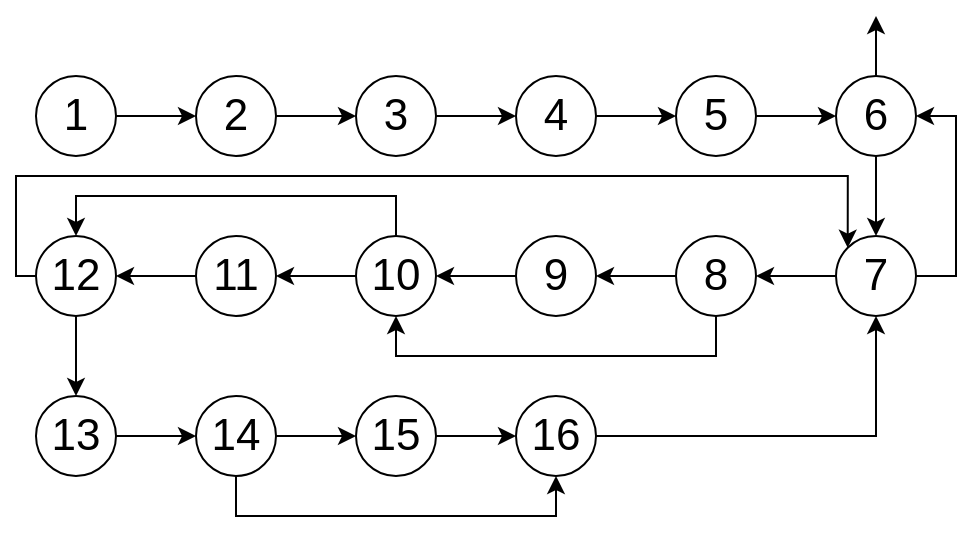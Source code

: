 <mxfile version="20.6.0" type="device"><diagram id="dowhCvBdt1XiSA0Q6il9" name="Страница 1"><mxGraphModel dx="1422" dy="794" grid="1" gridSize="10" guides="1" tooltips="1" connect="1" arrows="1" fold="1" page="1" pageScale="1" pageWidth="1654" pageHeight="1169" math="0" shadow="0"><root><mxCell id="0"/><mxCell id="1" parent="0"/><mxCell id="JyElD0zoQAbUA7hhbYBN-25" style="edgeStyle=orthogonalEdgeStyle;rounded=0;orthogonalLoop=1;jettySize=auto;html=1;entryX=0;entryY=0.5;entryDx=0;entryDy=0;fontSize=22;" parent="1" source="JyElD0zoQAbUA7hhbYBN-1" target="JyElD0zoQAbUA7hhbYBN-2" edge="1"><mxGeometry relative="1" as="geometry"/></mxCell><mxCell id="JyElD0zoQAbUA7hhbYBN-1" value="&lt;font style=&quot;font-size: 22px;&quot;&gt;1&lt;/font&gt;" style="ellipse;whiteSpace=wrap;html=1;aspect=fixed;" parent="1" vertex="1"><mxGeometry x="160" y="120" width="40" height="40" as="geometry"/></mxCell><mxCell id="JyElD0zoQAbUA7hhbYBN-26" style="edgeStyle=orthogonalEdgeStyle;rounded=0;orthogonalLoop=1;jettySize=auto;html=1;entryX=0;entryY=0.5;entryDx=0;entryDy=0;fontSize=22;" parent="1" source="JyElD0zoQAbUA7hhbYBN-2" target="JyElD0zoQAbUA7hhbYBN-3" edge="1"><mxGeometry relative="1" as="geometry"/></mxCell><mxCell id="JyElD0zoQAbUA7hhbYBN-2" value="&lt;font style=&quot;font-size: 22px;&quot;&gt;2&lt;/font&gt;" style="ellipse;whiteSpace=wrap;html=1;aspect=fixed;" parent="1" vertex="1"><mxGeometry x="240" y="120" width="40" height="40" as="geometry"/></mxCell><mxCell id="JyElD0zoQAbUA7hhbYBN-27" style="edgeStyle=orthogonalEdgeStyle;rounded=0;orthogonalLoop=1;jettySize=auto;html=1;entryX=0;entryY=0.5;entryDx=0;entryDy=0;fontSize=22;" parent="1" source="JyElD0zoQAbUA7hhbYBN-3" target="JyElD0zoQAbUA7hhbYBN-4" edge="1"><mxGeometry relative="1" as="geometry"/></mxCell><mxCell id="JyElD0zoQAbUA7hhbYBN-3" value="&lt;font style=&quot;font-size: 22px;&quot;&gt;3&lt;/font&gt;" style="ellipse;whiteSpace=wrap;html=1;aspect=fixed;" parent="1" vertex="1"><mxGeometry x="320" y="120" width="40" height="40" as="geometry"/></mxCell><mxCell id="JyElD0zoQAbUA7hhbYBN-28" style="edgeStyle=orthogonalEdgeStyle;rounded=0;orthogonalLoop=1;jettySize=auto;html=1;entryX=0;entryY=0.5;entryDx=0;entryDy=0;fontSize=22;" parent="1" source="JyElD0zoQAbUA7hhbYBN-4" target="JyElD0zoQAbUA7hhbYBN-5" edge="1"><mxGeometry relative="1" as="geometry"/></mxCell><mxCell id="JyElD0zoQAbUA7hhbYBN-4" value="&lt;font style=&quot;font-size: 22px;&quot;&gt;4&lt;/font&gt;" style="ellipse;whiteSpace=wrap;html=1;aspect=fixed;" parent="1" vertex="1"><mxGeometry x="400" y="120" width="40" height="40" as="geometry"/></mxCell><mxCell id="JyElD0zoQAbUA7hhbYBN-29" style="edgeStyle=orthogonalEdgeStyle;rounded=0;orthogonalLoop=1;jettySize=auto;html=1;entryX=0;entryY=0.5;entryDx=0;entryDy=0;fontSize=22;" parent="1" source="JyElD0zoQAbUA7hhbYBN-5" target="JyElD0zoQAbUA7hhbYBN-6" edge="1"><mxGeometry relative="1" as="geometry"/></mxCell><mxCell id="JyElD0zoQAbUA7hhbYBN-5" value="&lt;font style=&quot;font-size: 22px;&quot;&gt;5&lt;/font&gt;" style="ellipse;whiteSpace=wrap;html=1;aspect=fixed;" parent="1" vertex="1"><mxGeometry x="480" y="120" width="40" height="40" as="geometry"/></mxCell><mxCell id="JyElD0zoQAbUA7hhbYBN-30" style="edgeStyle=orthogonalEdgeStyle;rounded=0;orthogonalLoop=1;jettySize=auto;html=1;entryX=0.5;entryY=0;entryDx=0;entryDy=0;fontSize=22;" parent="1" source="JyElD0zoQAbUA7hhbYBN-6" target="JyElD0zoQAbUA7hhbYBN-7" edge="1"><mxGeometry relative="1" as="geometry"/></mxCell><mxCell id="JyElD0zoQAbUA7hhbYBN-46" style="edgeStyle=orthogonalEdgeStyle;rounded=0;orthogonalLoop=1;jettySize=auto;html=1;fontSize=22;" parent="1" source="JyElD0zoQAbUA7hhbYBN-6" edge="1"><mxGeometry relative="1" as="geometry"><mxPoint x="580" y="90.0" as="targetPoint"/></mxGeometry></mxCell><mxCell id="JyElD0zoQAbUA7hhbYBN-6" value="&lt;font style=&quot;font-size: 22px;&quot;&gt;6&lt;/font&gt;" style="ellipse;whiteSpace=wrap;html=1;aspect=fixed;" parent="1" vertex="1"><mxGeometry x="560" y="120" width="40" height="40" as="geometry"/></mxCell><mxCell id="JyElD0zoQAbUA7hhbYBN-31" style="edgeStyle=orthogonalEdgeStyle;rounded=0;orthogonalLoop=1;jettySize=auto;html=1;entryX=1;entryY=0.5;entryDx=0;entryDy=0;fontSize=22;" parent="1" source="JyElD0zoQAbUA7hhbYBN-7" target="JyElD0zoQAbUA7hhbYBN-8" edge="1"><mxGeometry relative="1" as="geometry"/></mxCell><mxCell id="JyElD0zoQAbUA7hhbYBN-40" style="edgeStyle=orthogonalEdgeStyle;rounded=0;orthogonalLoop=1;jettySize=auto;html=1;entryX=1;entryY=0.5;entryDx=0;entryDy=0;fontSize=22;" parent="1" source="JyElD0zoQAbUA7hhbYBN-7" target="JyElD0zoQAbUA7hhbYBN-6" edge="1"><mxGeometry relative="1" as="geometry"><Array as="points"><mxPoint x="620" y="220"/><mxPoint x="620" y="140"/></Array></mxGeometry></mxCell><mxCell id="JyElD0zoQAbUA7hhbYBN-7" value="&lt;font style=&quot;font-size: 22px;&quot;&gt;7&lt;/font&gt;" style="ellipse;whiteSpace=wrap;html=1;aspect=fixed;" parent="1" vertex="1"><mxGeometry x="560" y="200" width="40" height="40" as="geometry"/></mxCell><mxCell id="JyElD0zoQAbUA7hhbYBN-32" style="edgeStyle=orthogonalEdgeStyle;rounded=0;orthogonalLoop=1;jettySize=auto;html=1;entryX=1;entryY=0.5;entryDx=0;entryDy=0;fontSize=22;" parent="1" source="JyElD0zoQAbUA7hhbYBN-8" target="JyElD0zoQAbUA7hhbYBN-9" edge="1"><mxGeometry relative="1" as="geometry"/></mxCell><mxCell id="JyElD0zoQAbUA7hhbYBN-41" style="edgeStyle=orthogonalEdgeStyle;rounded=0;orthogonalLoop=1;jettySize=auto;html=1;entryX=0.5;entryY=1;entryDx=0;entryDy=0;fontSize=22;" parent="1" source="JyElD0zoQAbUA7hhbYBN-8" target="JyElD0zoQAbUA7hhbYBN-10" edge="1"><mxGeometry relative="1" as="geometry"><Array as="points"><mxPoint x="500" y="260"/><mxPoint x="340" y="260"/></Array></mxGeometry></mxCell><mxCell id="JyElD0zoQAbUA7hhbYBN-8" value="&lt;font style=&quot;font-size: 22px;&quot;&gt;8&lt;/font&gt;" style="ellipse;whiteSpace=wrap;html=1;aspect=fixed;" parent="1" vertex="1"><mxGeometry x="480" y="200" width="40" height="40" as="geometry"/></mxCell><mxCell id="JyElD0zoQAbUA7hhbYBN-33" style="edgeStyle=orthogonalEdgeStyle;rounded=0;orthogonalLoop=1;jettySize=auto;html=1;entryX=1;entryY=0.5;entryDx=0;entryDy=0;fontSize=22;" parent="1" source="JyElD0zoQAbUA7hhbYBN-9" target="JyElD0zoQAbUA7hhbYBN-10" edge="1"><mxGeometry relative="1" as="geometry"/></mxCell><mxCell id="JyElD0zoQAbUA7hhbYBN-9" value="&lt;font style=&quot;font-size: 22px;&quot;&gt;9&lt;/font&gt;" style="ellipse;whiteSpace=wrap;html=1;aspect=fixed;" parent="1" vertex="1"><mxGeometry x="400" y="200" width="40" height="40" as="geometry"/></mxCell><mxCell id="JyElD0zoQAbUA7hhbYBN-34" style="edgeStyle=orthogonalEdgeStyle;rounded=0;orthogonalLoop=1;jettySize=auto;html=1;entryX=1;entryY=0.5;entryDx=0;entryDy=0;fontSize=22;" parent="1" source="JyElD0zoQAbUA7hhbYBN-10" target="JyElD0zoQAbUA7hhbYBN-11" edge="1"><mxGeometry relative="1" as="geometry"/></mxCell><mxCell id="JyElD0zoQAbUA7hhbYBN-42" style="edgeStyle=orthogonalEdgeStyle;rounded=0;orthogonalLoop=1;jettySize=auto;html=1;entryX=0.5;entryY=0;entryDx=0;entryDy=0;fontSize=22;" parent="1" source="JyElD0zoQAbUA7hhbYBN-10" target="JyElD0zoQAbUA7hhbYBN-12" edge="1"><mxGeometry relative="1" as="geometry"><Array as="points"><mxPoint x="340" y="180"/><mxPoint x="180" y="180"/></Array></mxGeometry></mxCell><mxCell id="JyElD0zoQAbUA7hhbYBN-10" value="&lt;font style=&quot;font-size: 22px;&quot;&gt;10&lt;/font&gt;" style="ellipse;whiteSpace=wrap;html=1;aspect=fixed;" parent="1" vertex="1"><mxGeometry x="320" y="200" width="40" height="40" as="geometry"/></mxCell><mxCell id="JyElD0zoQAbUA7hhbYBN-35" style="edgeStyle=orthogonalEdgeStyle;rounded=0;orthogonalLoop=1;jettySize=auto;html=1;entryX=1;entryY=0.5;entryDx=0;entryDy=0;fontSize=22;" parent="1" source="JyElD0zoQAbUA7hhbYBN-11" target="JyElD0zoQAbUA7hhbYBN-12" edge="1"><mxGeometry relative="1" as="geometry"/></mxCell><mxCell id="JyElD0zoQAbUA7hhbYBN-11" value="&lt;font style=&quot;font-size: 22px;&quot;&gt;11&lt;/font&gt;" style="ellipse;whiteSpace=wrap;html=1;aspect=fixed;" parent="1" vertex="1"><mxGeometry x="240" y="200" width="40" height="40" as="geometry"/></mxCell><mxCell id="JyElD0zoQAbUA7hhbYBN-36" style="edgeStyle=orthogonalEdgeStyle;rounded=0;orthogonalLoop=1;jettySize=auto;html=1;entryX=0.5;entryY=0;entryDx=0;entryDy=0;fontSize=22;" parent="1" source="JyElD0zoQAbUA7hhbYBN-12" target="JyElD0zoQAbUA7hhbYBN-13" edge="1"><mxGeometry relative="1" as="geometry"/></mxCell><mxCell id="JyElD0zoQAbUA7hhbYBN-43" style="edgeStyle=orthogonalEdgeStyle;rounded=0;orthogonalLoop=1;jettySize=auto;html=1;entryX=0;entryY=0;entryDx=0;entryDy=0;fontSize=22;" parent="1" source="JyElD0zoQAbUA7hhbYBN-12" target="JyElD0zoQAbUA7hhbYBN-7" edge="1"><mxGeometry relative="1" as="geometry"><Array as="points"><mxPoint x="150" y="220"/><mxPoint x="150" y="170"/><mxPoint x="566" y="170"/></Array></mxGeometry></mxCell><mxCell id="JyElD0zoQAbUA7hhbYBN-12" value="&lt;font style=&quot;font-size: 22px;&quot;&gt;12&lt;/font&gt;" style="ellipse;whiteSpace=wrap;html=1;aspect=fixed;" parent="1" vertex="1"><mxGeometry x="160" y="200" width="40" height="40" as="geometry"/></mxCell><mxCell id="JyElD0zoQAbUA7hhbYBN-37" style="edgeStyle=orthogonalEdgeStyle;rounded=0;orthogonalLoop=1;jettySize=auto;html=1;entryX=0;entryY=0.5;entryDx=0;entryDy=0;fontSize=22;" parent="1" source="JyElD0zoQAbUA7hhbYBN-13" target="JyElD0zoQAbUA7hhbYBN-14" edge="1"><mxGeometry relative="1" as="geometry"/></mxCell><mxCell id="JyElD0zoQAbUA7hhbYBN-13" value="&lt;font style=&quot;font-size: 22px;&quot;&gt;13&lt;/font&gt;" style="ellipse;whiteSpace=wrap;html=1;aspect=fixed;" parent="1" vertex="1"><mxGeometry x="160" y="280" width="40" height="40" as="geometry"/></mxCell><mxCell id="JyElD0zoQAbUA7hhbYBN-38" style="edgeStyle=orthogonalEdgeStyle;rounded=0;orthogonalLoop=1;jettySize=auto;html=1;entryX=0;entryY=0.5;entryDx=0;entryDy=0;fontSize=22;" parent="1" source="JyElD0zoQAbUA7hhbYBN-14" target="JyElD0zoQAbUA7hhbYBN-15" edge="1"><mxGeometry relative="1" as="geometry"/></mxCell><mxCell id="JyElD0zoQAbUA7hhbYBN-44" style="edgeStyle=orthogonalEdgeStyle;rounded=0;orthogonalLoop=1;jettySize=auto;html=1;entryX=0.5;entryY=1;entryDx=0;entryDy=0;fontSize=22;" parent="1" source="JyElD0zoQAbUA7hhbYBN-14" target="JyElD0zoQAbUA7hhbYBN-16" edge="1"><mxGeometry relative="1" as="geometry"><Array as="points"><mxPoint x="260" y="340"/><mxPoint x="420" y="340"/></Array></mxGeometry></mxCell><mxCell id="JyElD0zoQAbUA7hhbYBN-14" value="&lt;font style=&quot;font-size: 22px;&quot;&gt;14&lt;/font&gt;" style="ellipse;whiteSpace=wrap;html=1;aspect=fixed;" parent="1" vertex="1"><mxGeometry x="240" y="280" width="40" height="40" as="geometry"/></mxCell><mxCell id="JyElD0zoQAbUA7hhbYBN-39" style="edgeStyle=orthogonalEdgeStyle;rounded=0;orthogonalLoop=1;jettySize=auto;html=1;entryX=0;entryY=0.5;entryDx=0;entryDy=0;fontSize=22;" parent="1" source="JyElD0zoQAbUA7hhbYBN-15" target="JyElD0zoQAbUA7hhbYBN-16" edge="1"><mxGeometry relative="1" as="geometry"/></mxCell><mxCell id="JyElD0zoQAbUA7hhbYBN-15" value="&lt;font style=&quot;font-size: 22px;&quot;&gt;15&lt;/font&gt;" style="ellipse;whiteSpace=wrap;html=1;aspect=fixed;" parent="1" vertex="1"><mxGeometry x="320" y="280" width="40" height="40" as="geometry"/></mxCell><mxCell id="JyElD0zoQAbUA7hhbYBN-45" style="edgeStyle=orthogonalEdgeStyle;rounded=0;orthogonalLoop=1;jettySize=auto;html=1;entryX=0.5;entryY=1;entryDx=0;entryDy=0;fontSize=22;" parent="1" source="JyElD0zoQAbUA7hhbYBN-16" target="JyElD0zoQAbUA7hhbYBN-7" edge="1"><mxGeometry relative="1" as="geometry"/></mxCell><mxCell id="JyElD0zoQAbUA7hhbYBN-16" value="&lt;font style=&quot;font-size: 22px;&quot;&gt;16&lt;/font&gt;" style="ellipse;whiteSpace=wrap;html=1;aspect=fixed;" parent="1" vertex="1"><mxGeometry x="400" y="280" width="40" height="40" as="geometry"/></mxCell></root></mxGraphModel></diagram></mxfile>